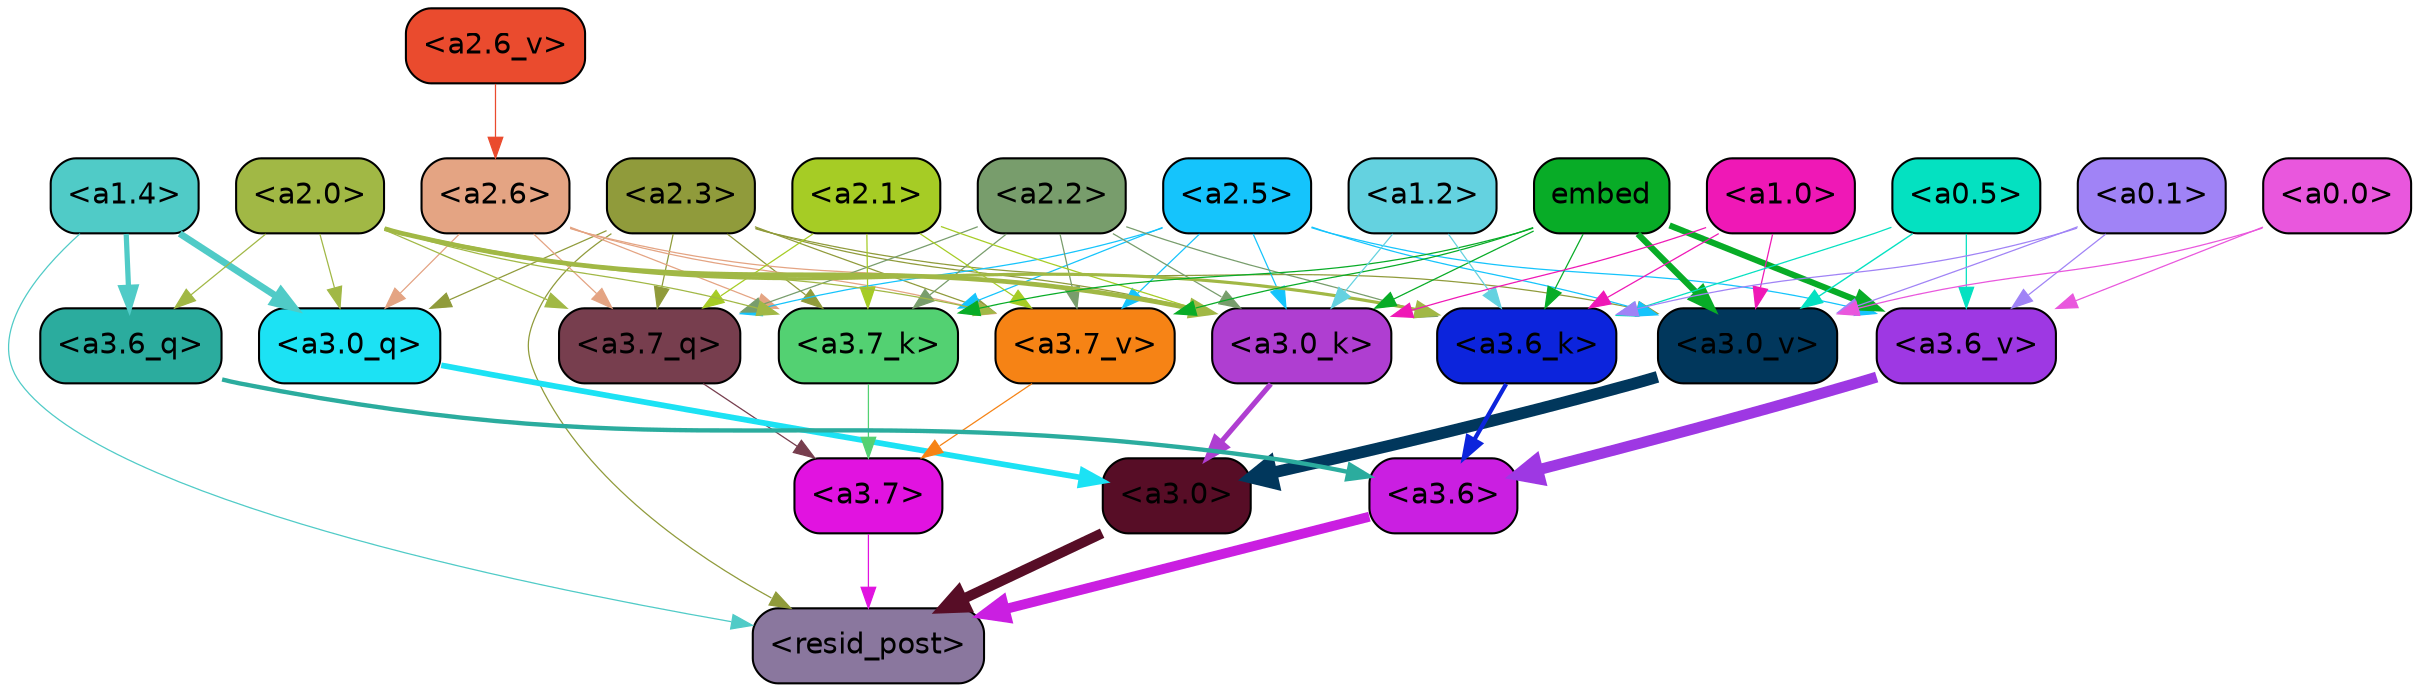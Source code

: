 strict digraph "" {
	graph [bgcolor=transparent,
		layout=dot,
		overlap=false,
		splines=true
	];
	"<a3.7>"	[color=black,
		fillcolor="#e113e0",
		fontname=Helvetica,
		shape=box,
		style="filled, rounded"];
	"<resid_post>"	[color=black,
		fillcolor="#8a779e",
		fontname=Helvetica,
		shape=box,
		style="filled, rounded"];
	"<a3.7>" -> "<resid_post>"	[color="#e113e0",
		penwidth=0.6];
	"<a3.6>"	[color=black,
		fillcolor="#ca1fe1",
		fontname=Helvetica,
		shape=box,
		style="filled, rounded"];
	"<a3.6>" -> "<resid_post>"	[color="#ca1fe1",
		penwidth=4.753257989883423];
	"<a3.0>"	[color=black,
		fillcolor="#570d26",
		fontname=Helvetica,
		shape=box,
		style="filled, rounded"];
	"<a3.0>" -> "<resid_post>"	[color="#570d26",
		penwidth=4.90053927898407];
	"<a2.3>"	[color=black,
		fillcolor="#909b3b",
		fontname=Helvetica,
		shape=box,
		style="filled, rounded"];
	"<a2.3>" -> "<resid_post>"	[color="#909b3b",
		penwidth=0.6];
	"<a3.7_q>"	[color=black,
		fillcolor="#773e4e",
		fontname=Helvetica,
		shape=box,
		style="filled, rounded"];
	"<a2.3>" -> "<a3.7_q>"	[color="#909b3b",
		penwidth=0.6];
	"<a3.0_q>"	[color=black,
		fillcolor="#1ce2f4",
		fontname=Helvetica,
		shape=box,
		style="filled, rounded"];
	"<a2.3>" -> "<a3.0_q>"	[color="#909b3b",
		penwidth=0.6];
	"<a3.7_k>"	[color=black,
		fillcolor="#53d172",
		fontname=Helvetica,
		shape=box,
		style="filled, rounded"];
	"<a2.3>" -> "<a3.7_k>"	[color="#909b3b",
		penwidth=0.6];
	"<a3.0_k>"	[color=black,
		fillcolor="#af3ed1",
		fontname=Helvetica,
		shape=box,
		style="filled, rounded"];
	"<a2.3>" -> "<a3.0_k>"	[color="#909b3b",
		penwidth=0.6];
	"<a3.7_v>"	[color=black,
		fillcolor="#f68315",
		fontname=Helvetica,
		shape=box,
		style="filled, rounded"];
	"<a2.3>" -> "<a3.7_v>"	[color="#909b3b",
		penwidth=0.6];
	"<a3.0_v>"	[color=black,
		fillcolor="#01375c",
		fontname=Helvetica,
		shape=box,
		style="filled, rounded"];
	"<a2.3>" -> "<a3.0_v>"	[color="#909b3b",
		penwidth=0.6];
	"<a1.4>"	[color=black,
		fillcolor="#50cbc7",
		fontname=Helvetica,
		shape=box,
		style="filled, rounded"];
	"<a1.4>" -> "<resid_post>"	[color="#50cbc7",
		penwidth=0.6];
	"<a3.6_q>"	[color=black,
		fillcolor="#2bac9e",
		fontname=Helvetica,
		shape=box,
		style="filled, rounded"];
	"<a1.4>" -> "<a3.6_q>"	[color="#50cbc7",
		penwidth=2.5149343013763428];
	"<a1.4>" -> "<a3.0_q>"	[color="#50cbc7",
		penwidth=3.2760138511657715];
	"<a3.7_q>" -> "<a3.7>"	[color="#773e4e",
		penwidth=0.6];
	"<a3.6_q>" -> "<a3.6>"	[color="#2bac9e",
		penwidth=2.091020345687866];
	"<a3.0_q>" -> "<a3.0>"	[color="#1ce2f4",
		penwidth=2.7421876192092896];
	"<a3.7_k>" -> "<a3.7>"	[color="#53d172",
		penwidth=0.6];
	"<a3.6_k>"	[color=black,
		fillcolor="#0c24dc",
		fontname=Helvetica,
		shape=box,
		style="filled, rounded"];
	"<a3.6_k>" -> "<a3.6>"	[color="#0c24dc",
		penwidth=2.048597991466522];
	"<a3.0_k>" -> "<a3.0>"	[color="#af3ed1",
		penwidth=2.476402521133423];
	"<a3.7_v>" -> "<a3.7>"	[color="#f68315",
		penwidth=0.6];
	"<a3.6_v>"	[color=black,
		fillcolor="#9e38e3",
		fontname=Helvetica,
		shape=box,
		style="filled, rounded"];
	"<a3.6_v>" -> "<a3.6>"	[color="#9e38e3",
		penwidth=5.2550448179244995];
	"<a3.0_v>" -> "<a3.0>"	[color="#01375c",
		penwidth=5.652270674705505];
	"<a2.6>"	[color=black,
		fillcolor="#e4a483",
		fontname=Helvetica,
		shape=box,
		style="filled, rounded"];
	"<a2.6>" -> "<a3.7_q>"	[color="#e4a483",
		penwidth=0.6];
	"<a2.6>" -> "<a3.0_q>"	[color="#e4a483",
		penwidth=0.6];
	"<a2.6>" -> "<a3.7_k>"	[color="#e4a483",
		penwidth=0.6];
	"<a2.6>" -> "<a3.0_k>"	[color="#e4a483",
		penwidth=0.6];
	"<a2.6>" -> "<a3.7_v>"	[color="#e4a483",
		penwidth=0.6];
	"<a2.5>"	[color=black,
		fillcolor="#15c4fc",
		fontname=Helvetica,
		shape=box,
		style="filled, rounded"];
	"<a2.5>" -> "<a3.7_q>"	[color="#15c4fc",
		penwidth=0.6];
	"<a2.5>" -> "<a3.7_k>"	[color="#15c4fc",
		penwidth=0.6];
	"<a2.5>" -> "<a3.0_k>"	[color="#15c4fc",
		penwidth=0.6];
	"<a2.5>" -> "<a3.7_v>"	[color="#15c4fc",
		penwidth=0.6];
	"<a2.5>" -> "<a3.6_v>"	[color="#15c4fc",
		penwidth=0.6];
	"<a2.5>" -> "<a3.0_v>"	[color="#15c4fc",
		penwidth=0.6];
	"<a2.2>"	[color=black,
		fillcolor="#789d6c",
		fontname=Helvetica,
		shape=box,
		style="filled, rounded"];
	"<a2.2>" -> "<a3.7_q>"	[color="#789d6c",
		penwidth=0.6];
	"<a2.2>" -> "<a3.7_k>"	[color="#789d6c",
		penwidth=0.6];
	"<a2.2>" -> "<a3.6_k>"	[color="#789d6c",
		penwidth=0.6];
	"<a2.2>" -> "<a3.0_k>"	[color="#789d6c",
		penwidth=0.6];
	"<a2.2>" -> "<a3.7_v>"	[color="#789d6c",
		penwidth=0.6];
	"<a2.1>"	[color=black,
		fillcolor="#a6cc25",
		fontname=Helvetica,
		shape=box,
		style="filled, rounded"];
	"<a2.1>" -> "<a3.7_q>"	[color="#a6cc25",
		penwidth=0.6];
	"<a2.1>" -> "<a3.7_k>"	[color="#a6cc25",
		penwidth=0.6];
	"<a2.1>" -> "<a3.0_k>"	[color="#a6cc25",
		penwidth=0.6];
	"<a2.1>" -> "<a3.7_v>"	[color="#a6cc25",
		penwidth=0.6];
	"<a2.0>"	[color=black,
		fillcolor="#a1b845",
		fontname=Helvetica,
		shape=box,
		style="filled, rounded"];
	"<a2.0>" -> "<a3.7_q>"	[color="#a1b845",
		penwidth=0.6];
	"<a2.0>" -> "<a3.6_q>"	[color="#a1b845",
		penwidth=0.6];
	"<a2.0>" -> "<a3.0_q>"	[color="#a1b845",
		penwidth=0.6];
	"<a2.0>" -> "<a3.7_k>"	[color="#a1b845",
		penwidth=0.6];
	"<a2.0>" -> "<a3.6_k>"	[color="#a1b845",
		penwidth=1.5290023684501648];
	"<a2.0>" -> "<a3.0_k>"	[color="#a1b845",
		penwidth=2.2635570764541626];
	"<a2.0>" -> "<a3.7_v>"	[color="#a1b845",
		penwidth=0.6];
	embed	[color=black,
		fillcolor="#08ac27",
		fontname=Helvetica,
		shape=box,
		style="filled, rounded"];
	embed -> "<a3.7_k>"	[color="#08ac27",
		penwidth=0.6];
	embed -> "<a3.6_k>"	[color="#08ac27",
		penwidth=0.6];
	embed -> "<a3.0_k>"	[color="#08ac27",
		penwidth=0.6];
	embed -> "<a3.7_v>"	[color="#08ac27",
		penwidth=0.6];
	embed -> "<a3.6_v>"	[color="#08ac27",
		penwidth=2.9556376338005066];
	embed -> "<a3.0_v>"	[color="#08ac27",
		penwidth=2.972973108291626];
	"<a1.2>"	[color=black,
		fillcolor="#64d2e0",
		fontname=Helvetica,
		shape=box,
		style="filled, rounded"];
	"<a1.2>" -> "<a3.6_k>"	[color="#64d2e0",
		penwidth=0.6];
	"<a1.2>" -> "<a3.0_k>"	[color="#64d2e0",
		penwidth=0.6];
	"<a1.0>"	[color=black,
		fillcolor="#ef18b6",
		fontname=Helvetica,
		shape=box,
		style="filled, rounded"];
	"<a1.0>" -> "<a3.6_k>"	[color="#ef18b6",
		penwidth=0.6];
	"<a1.0>" -> "<a3.0_k>"	[color="#ef18b6",
		penwidth=0.6];
	"<a1.0>" -> "<a3.0_v>"	[color="#ef18b6",
		penwidth=0.6];
	"<a0.5>"	[color=black,
		fillcolor="#04e1c1",
		fontname=Helvetica,
		shape=box,
		style="filled, rounded"];
	"<a0.5>" -> "<a3.6_k>"	[color="#04e1c1",
		penwidth=0.6];
	"<a0.5>" -> "<a3.6_v>"	[color="#04e1c1",
		penwidth=0.6];
	"<a0.5>" -> "<a3.0_v>"	[color="#04e1c1",
		penwidth=0.6790935099124908];
	"<a0.1>"	[color=black,
		fillcolor="#a083f6",
		fontname=Helvetica,
		shape=box,
		style="filled, rounded"];
	"<a0.1>" -> "<a3.6_k>"	[color="#a083f6",
		penwidth=0.6];
	"<a0.1>" -> "<a3.6_v>"	[color="#a083f6",
		penwidth=0.6];
	"<a0.1>" -> "<a3.0_v>"	[color="#a083f6",
		penwidth=0.6];
	"<a0.0>"	[color=black,
		fillcolor="#e957dd",
		fontname=Helvetica,
		shape=box,
		style="filled, rounded"];
	"<a0.0>" -> "<a3.6_v>"	[color="#e957dd",
		penwidth=0.6];
	"<a0.0>" -> "<a3.0_v>"	[color="#e957dd",
		penwidth=0.6];
	"<a2.6_v>"	[color=black,
		fillcolor="#ea4b2e",
		fontname=Helvetica,
		shape=box,
		style="filled, rounded"];
	"<a2.6_v>" -> "<a2.6>"	[color="#ea4b2e",
		penwidth=0.6];
}
